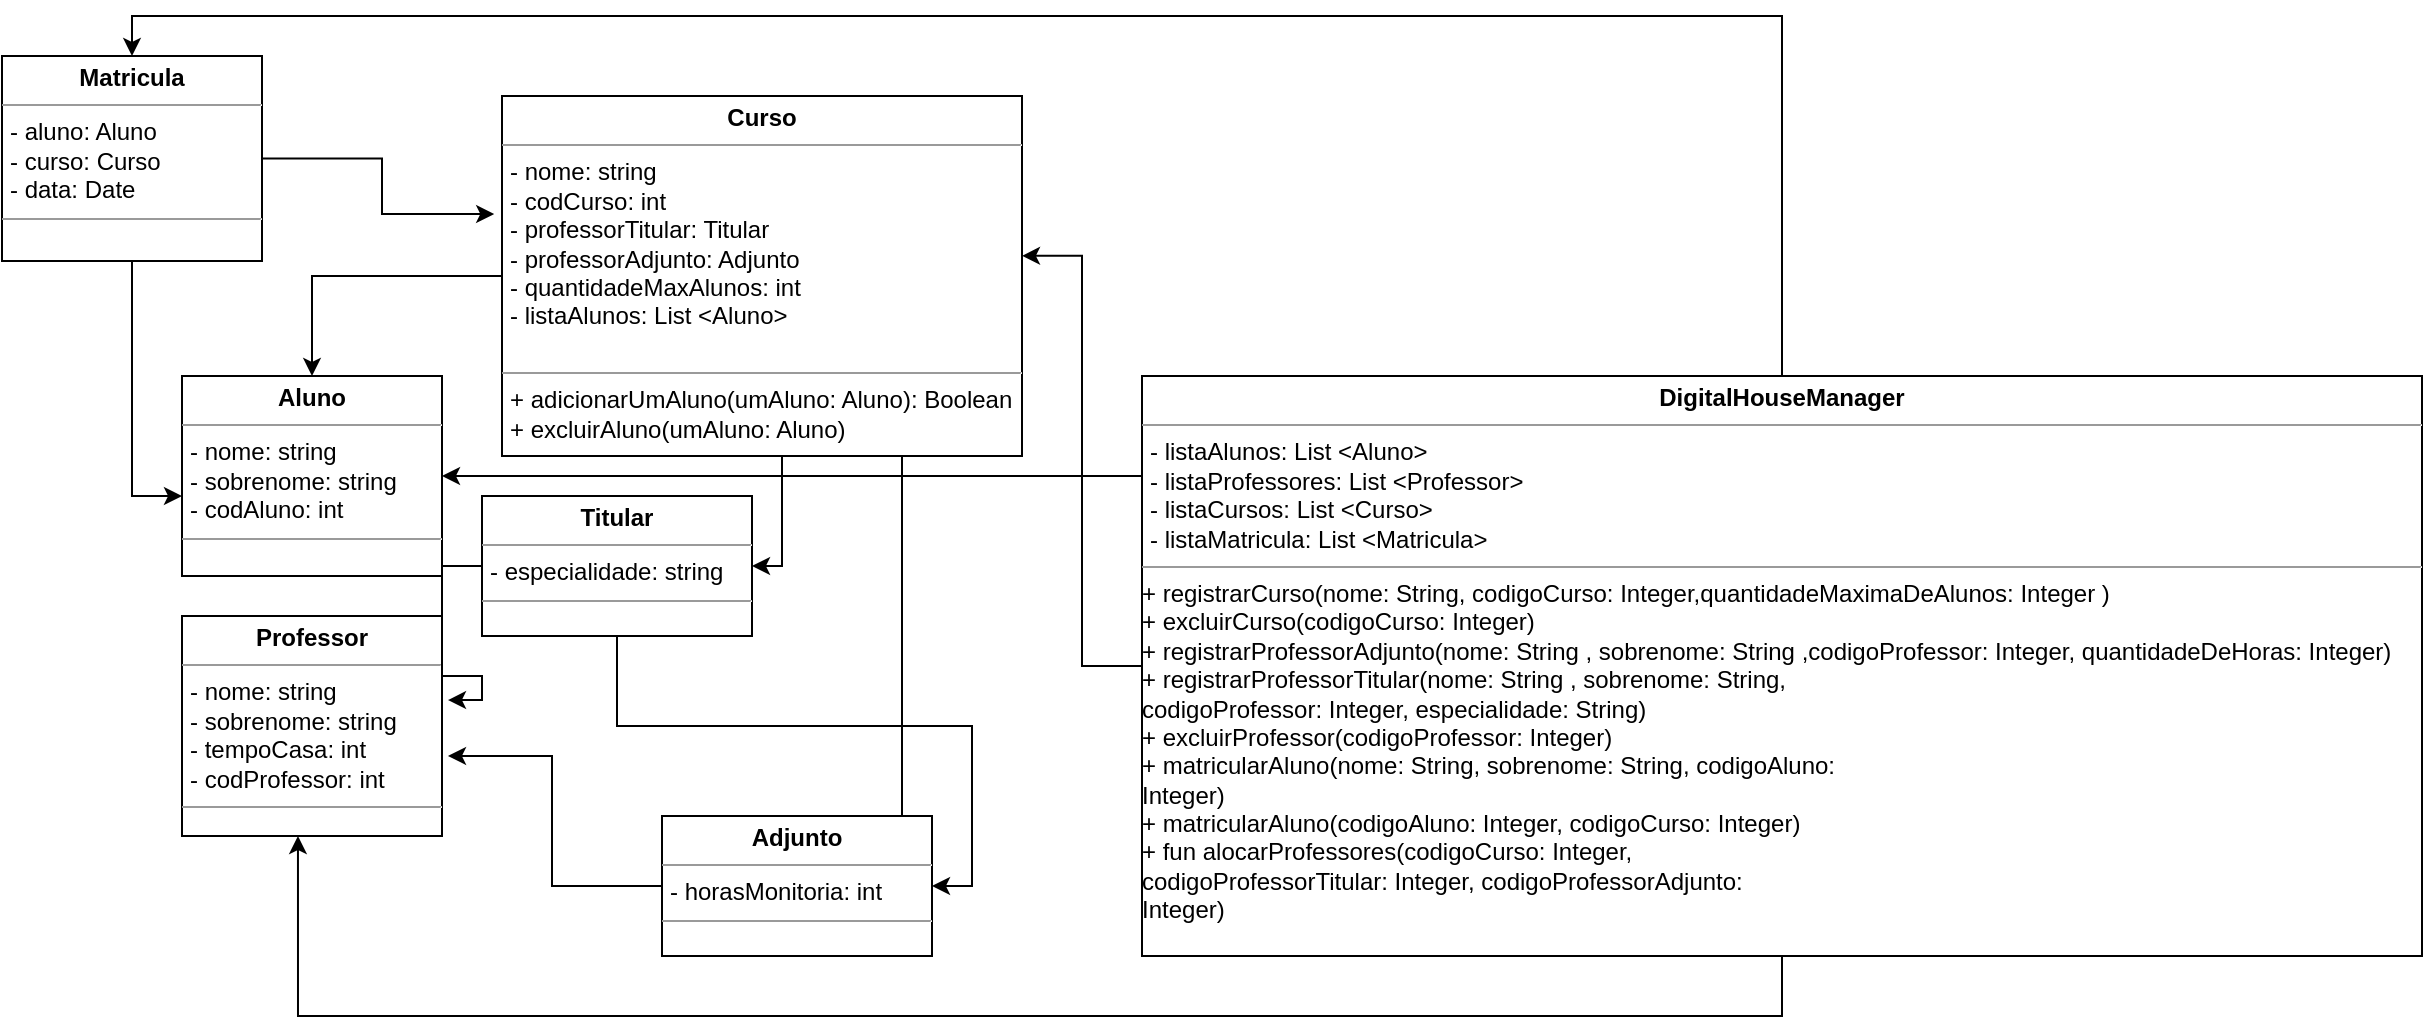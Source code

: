 <mxfile version="14.7.7" type="device"><diagram id="C5RBs43oDa-KdzZeNtuy" name="Page-1"><mxGraphModel dx="946" dy="525" grid="1" gridSize="10" guides="1" tooltips="1" connect="1" arrows="1" fold="1" page="1" pageScale="1" pageWidth="827" pageHeight="1169" math="0" shadow="0"><root><mxCell id="WIyWlLk6GJQsqaUBKTNV-0"/><mxCell id="WIyWlLk6GJQsqaUBKTNV-1" parent="WIyWlLk6GJQsqaUBKTNV-0"/><mxCell id="CK8BRnornK8-P-U7lT6b-1" value="&lt;p style=&quot;margin: 0px ; margin-top: 4px ; text-align: center&quot;&gt;&lt;b&gt;Aluno&lt;/b&gt;&lt;/p&gt;&lt;hr size=&quot;1&quot;&gt;&lt;p style=&quot;margin: 0px ; margin-left: 4px&quot;&gt;- nome: string&lt;/p&gt;&lt;p style=&quot;margin: 0px ; margin-left: 4px&quot;&gt;- sobrenome: string&lt;br&gt;&lt;/p&gt;&lt;p style=&quot;margin: 0px ; margin-left: 4px&quot;&gt;- codAluno: int&lt;/p&gt;&lt;hr size=&quot;1&quot;&gt;&lt;p style=&quot;margin: 0px ; margin-left: 4px&quot;&gt;&lt;br&gt;&lt;/p&gt;" style="verticalAlign=top;align=left;overflow=fill;fontSize=12;fontFamily=Helvetica;html=1;rounded=0;shadow=0;comic=0;labelBackgroundColor=none;strokeWidth=1" parent="WIyWlLk6GJQsqaUBKTNV-1" vertex="1"><mxGeometry x="370" y="370" width="130" height="100" as="geometry"/></mxCell><mxCell id="0NImq-tV_feNuXGjhn_x-0" style="edgeStyle=orthogonalEdgeStyle;rounded=0;orthogonalLoop=1;jettySize=auto;html=1;entryX=0.5;entryY=0;entryDx=0;entryDy=0;" edge="1" parent="WIyWlLk6GJQsqaUBKTNV-1" source="CK8BRnornK8-P-U7lT6b-2" target="CK8BRnornK8-P-U7lT6b-1"><mxGeometry relative="1" as="geometry"/></mxCell><mxCell id="0NImq-tV_feNuXGjhn_x-1" style="edgeStyle=orthogonalEdgeStyle;rounded=0;orthogonalLoop=1;jettySize=auto;html=1;" edge="1" parent="WIyWlLk6GJQsqaUBKTNV-1" source="CK8BRnornK8-P-U7lT6b-2" target="CK8BRnornK8-P-U7lT6b-7"><mxGeometry relative="1" as="geometry"><Array as="points"><mxPoint x="670" y="440"/><mxPoint x="670" y="440"/></Array></mxGeometry></mxCell><mxCell id="0NImq-tV_feNuXGjhn_x-2" style="edgeStyle=orthogonalEdgeStyle;rounded=0;orthogonalLoop=1;jettySize=auto;html=1;entryX=1;entryY=0.5;entryDx=0;entryDy=0;startArrow=none;" edge="1" parent="WIyWlLk6GJQsqaUBKTNV-1" source="CK8BRnornK8-P-U7lT6b-7" target="CK8BRnornK8-P-U7lT6b-8"><mxGeometry relative="1" as="geometry"/></mxCell><mxCell id="0NImq-tV_feNuXGjhn_x-9" style="edgeStyle=orthogonalEdgeStyle;rounded=0;orthogonalLoop=1;jettySize=auto;html=1;entryX=1;entryY=0.75;entryDx=0;entryDy=0;" edge="1" parent="WIyWlLk6GJQsqaUBKTNV-1" source="CK8BRnornK8-P-U7lT6b-2" target="CK8BRnornK8-P-U7lT6b-8"><mxGeometry relative="1" as="geometry"><Array as="points"><mxPoint x="730" y="643"/></Array></mxGeometry></mxCell><mxCell id="CK8BRnornK8-P-U7lT6b-2" value="&lt;p style=&quot;margin: 0px ; margin-top: 4px ; text-align: center&quot;&gt;&lt;b&gt;Curso&lt;/b&gt;&lt;/p&gt;&lt;hr size=&quot;1&quot;&gt;&lt;p style=&quot;margin: 0px ; margin-left: 4px&quot;&gt;- nome: string&lt;/p&gt;&lt;p style=&quot;margin: 0px ; margin-left: 4px&quot;&gt;- codCurso: int&lt;/p&gt;&lt;p style=&quot;margin: 0px ; margin-left: 4px&quot;&gt;- professorTitular: Titular&lt;/p&gt;&lt;p style=&quot;margin: 0px ; margin-left: 4px&quot;&gt;- professorAdjunto: Adjunto&lt;/p&gt;&lt;p style=&quot;margin: 0px ; margin-left: 4px&quot;&gt;- quantidadeMaxAlunos: int&lt;/p&gt;&lt;p style=&quot;margin: 0px ; margin-left: 4px&quot;&gt;- listaAlunos: List &amp;lt;Aluno&amp;gt;&lt;/p&gt;&lt;p style=&quot;margin: 0px ; margin-left: 4px&quot;&gt;&lt;br&gt;&lt;/p&gt;&lt;hr size=&quot;1&quot;&gt;&lt;p style=&quot;margin: 0px ; margin-left: 4px&quot;&gt;+ adicionarUmAluno(umAluno: Aluno): Boolean&lt;br&gt;+ excluirAluno(umAluno: Aluno)&lt;br&gt;&lt;/p&gt;" style="verticalAlign=top;align=left;overflow=fill;fontSize=12;fontFamily=Helvetica;html=1;rounded=0;shadow=0;comic=0;labelBackgroundColor=none;strokeWidth=1" parent="WIyWlLk6GJQsqaUBKTNV-1" vertex="1"><mxGeometry x="530" y="230" width="260" height="180" as="geometry"/></mxCell><mxCell id="CK8BRnornK8-P-U7lT6b-4" value="&lt;p style=&quot;margin: 0px ; margin-top: 4px ; text-align: center&quot;&gt;&lt;b&gt;Professor&lt;/b&gt;&lt;/p&gt;&lt;hr size=&quot;1&quot;&gt;&lt;p style=&quot;margin: 0px ; margin-left: 4px&quot;&gt;- nome: string&lt;/p&gt;&lt;p style=&quot;margin: 0px ; margin-left: 4px&quot;&gt;- sobrenome: string&lt;/p&gt;&lt;p style=&quot;margin: 0px ; margin-left: 4px&quot;&gt;- tempoCasa: int&lt;/p&gt;&lt;p style=&quot;margin: 0px ; margin-left: 4px&quot;&gt;- codProfessor: int&lt;/p&gt;&lt;hr size=&quot;1&quot;&gt;&lt;p style=&quot;margin: 0px ; margin-left: 4px&quot;&gt;&lt;br&gt;&lt;/p&gt;&lt;p style=&quot;margin: 0px ; margin-left: 4px&quot;&gt;&lt;span&gt;&lt;br&gt;&lt;/span&gt;&lt;/p&gt;" style="verticalAlign=top;align=left;overflow=fill;fontSize=12;fontFamily=Helvetica;html=1;rounded=0;shadow=0;comic=0;labelBackgroundColor=none;strokeWidth=1" parent="WIyWlLk6GJQsqaUBKTNV-1" vertex="1"><mxGeometry x="370" y="490" width="130" height="110" as="geometry"/></mxCell><mxCell id="CK8BRnornK8-P-U7lT6b-16" style="edgeStyle=orthogonalEdgeStyle;rounded=0;orthogonalLoop=1;jettySize=auto;html=1;exitX=0;exitY=0.5;exitDx=0;exitDy=0;entryX=1.023;entryY=0.382;entryDx=0;entryDy=0;entryPerimeter=0;" parent="WIyWlLk6GJQsqaUBKTNV-1" source="CK8BRnornK8-P-U7lT6b-7" target="CK8BRnornK8-P-U7lT6b-4" edge="1"><mxGeometry relative="1" as="geometry"/></mxCell><mxCell id="CK8BRnornK8-P-U7lT6b-17" style="edgeStyle=orthogonalEdgeStyle;rounded=0;orthogonalLoop=1;jettySize=auto;html=1;exitX=0;exitY=0.5;exitDx=0;exitDy=0;entryX=1.023;entryY=0.636;entryDx=0;entryDy=0;entryPerimeter=0;" parent="WIyWlLk6GJQsqaUBKTNV-1" source="CK8BRnornK8-P-U7lT6b-8" target="CK8BRnornK8-P-U7lT6b-4" edge="1"><mxGeometry relative="1" as="geometry"/></mxCell><mxCell id="CK8BRnornK8-P-U7lT6b-8" value="&lt;p style=&quot;margin: 0px ; margin-top: 4px ; text-align: center&quot;&gt;&lt;b&gt;Adjunto&lt;/b&gt;&lt;/p&gt;&lt;hr size=&quot;1&quot;&gt;&lt;p style=&quot;margin: 0px ; margin-left: 4px&quot;&gt;- horasMonitoria: int&lt;/p&gt;&lt;hr size=&quot;1&quot;&gt;&lt;p style=&quot;margin: 0px ; margin-left: 4px&quot;&gt;&lt;br&gt;&lt;/p&gt;" style="verticalAlign=top;align=left;overflow=fill;fontSize=12;fontFamily=Helvetica;html=1;rounded=0;shadow=0;comic=0;labelBackgroundColor=none;strokeWidth=1" parent="WIyWlLk6GJQsqaUBKTNV-1" vertex="1"><mxGeometry x="610" y="590" width="135" height="70" as="geometry"/></mxCell><mxCell id="0NImq-tV_feNuXGjhn_x-4" style="edgeStyle=orthogonalEdgeStyle;rounded=0;orthogonalLoop=1;jettySize=auto;html=1;entryX=-0.015;entryY=0.328;entryDx=0;entryDy=0;entryPerimeter=0;" edge="1" parent="WIyWlLk6GJQsqaUBKTNV-1" source="CK8BRnornK8-P-U7lT6b-12" target="CK8BRnornK8-P-U7lT6b-2"><mxGeometry relative="1" as="geometry"/></mxCell><mxCell id="0NImq-tV_feNuXGjhn_x-6" style="edgeStyle=orthogonalEdgeStyle;rounded=0;orthogonalLoop=1;jettySize=auto;html=1;entryX=0;entryY=0.6;entryDx=0;entryDy=0;entryPerimeter=0;" edge="1" parent="WIyWlLk6GJQsqaUBKTNV-1" source="CK8BRnornK8-P-U7lT6b-12" target="CK8BRnornK8-P-U7lT6b-1"><mxGeometry relative="1" as="geometry"/></mxCell><mxCell id="CK8BRnornK8-P-U7lT6b-12" value="&lt;p style=&quot;margin: 0px ; margin-top: 4px ; text-align: center&quot;&gt;&lt;b&gt;Matricula&lt;/b&gt;&lt;/p&gt;&lt;hr size=&quot;1&quot;&gt;&lt;p style=&quot;margin: 0px ; margin-left: 4px&quot;&gt;- aluno: Aluno&lt;br&gt;&lt;/p&gt;&lt;p style=&quot;margin: 0px ; margin-left: 4px&quot;&gt;- curso: Curso&lt;/p&gt;&lt;p style=&quot;margin: 0px ; margin-left: 4px&quot;&gt;- data: Date&lt;/p&gt;&lt;hr size=&quot;1&quot;&gt;&lt;p style=&quot;margin: 0px ; margin-left: 4px&quot;&gt;&lt;br&gt;&lt;/p&gt;" style="verticalAlign=top;align=left;overflow=fill;fontSize=12;fontFamily=Helvetica;html=1;rounded=0;shadow=0;comic=0;labelBackgroundColor=none;strokeWidth=1" parent="WIyWlLk6GJQsqaUBKTNV-1" vertex="1"><mxGeometry x="280" y="210" width="130" height="102.5" as="geometry"/></mxCell><mxCell id="0NImq-tV_feNuXGjhn_x-7" style="edgeStyle=orthogonalEdgeStyle;rounded=0;orthogonalLoop=1;jettySize=auto;html=1;" edge="1" parent="WIyWlLk6GJQsqaUBKTNV-1" source="CK8BRnornK8-P-U7lT6b-13" target="CK8BRnornK8-P-U7lT6b-1"><mxGeometry relative="1" as="geometry"><Array as="points"><mxPoint x="830" y="420"/><mxPoint x="830" y="420"/></Array></mxGeometry></mxCell><mxCell id="0NImq-tV_feNuXGjhn_x-8" style="edgeStyle=orthogonalEdgeStyle;rounded=0;orthogonalLoop=1;jettySize=auto;html=1;entryX=0.446;entryY=1;entryDx=0;entryDy=0;entryPerimeter=0;" edge="1" parent="WIyWlLk6GJQsqaUBKTNV-1" source="CK8BRnornK8-P-U7lT6b-13" target="CK8BRnornK8-P-U7lT6b-4"><mxGeometry relative="1" as="geometry"><Array as="points"><mxPoint x="1170" y="690"/><mxPoint x="428" y="690"/></Array></mxGeometry></mxCell><mxCell id="0NImq-tV_feNuXGjhn_x-10" style="edgeStyle=orthogonalEdgeStyle;rounded=0;orthogonalLoop=1;jettySize=auto;html=1;entryX=1;entryY=0.444;entryDx=0;entryDy=0;entryPerimeter=0;" edge="1" parent="WIyWlLk6GJQsqaUBKTNV-1" source="CK8BRnornK8-P-U7lT6b-13" target="CK8BRnornK8-P-U7lT6b-2"><mxGeometry relative="1" as="geometry"/></mxCell><mxCell id="0NImq-tV_feNuXGjhn_x-11" style="edgeStyle=orthogonalEdgeStyle;rounded=0;orthogonalLoop=1;jettySize=auto;html=1;entryX=0.5;entryY=0;entryDx=0;entryDy=0;" edge="1" parent="WIyWlLk6GJQsqaUBKTNV-1" source="CK8BRnornK8-P-U7lT6b-13" target="CK8BRnornK8-P-U7lT6b-12"><mxGeometry relative="1" as="geometry"><Array as="points"><mxPoint x="1170" y="190"/><mxPoint x="345" y="190"/></Array></mxGeometry></mxCell><mxCell id="CK8BRnornK8-P-U7lT6b-13" value="&lt;p style=&quot;margin: 0px ; margin-top: 4px ; text-align: center&quot;&gt;&lt;b&gt;DigitalHouseManager&lt;/b&gt;&lt;/p&gt;&lt;hr size=&quot;1&quot;&gt;&lt;p style=&quot;margin: 0px ; margin-left: 4px&quot;&gt;&lt;span&gt;- listaAlunos: List &amp;lt;Aluno&amp;gt;&lt;/span&gt;&lt;br&gt;&lt;/p&gt;&lt;p style=&quot;margin: 0px ; margin-left: 4px&quot;&gt;&lt;span&gt;- listaProfessores: List &amp;lt;Professor&amp;gt;&lt;/span&gt;&lt;/p&gt;&lt;p style=&quot;margin: 0px ; margin-left: 4px&quot;&gt;- listaCursos: List &amp;lt;Curso&amp;gt;&lt;br&gt;- listaMatricula: List &amp;lt;Matricula&amp;gt;&lt;/p&gt;&lt;hr size=&quot;1&quot;&gt;&lt;p style=&quot;margin: 0px ; margin-left: 4px&quot;&gt;&lt;/p&gt;+ registrarCurso(nome: String, codigoCurso: Integer,quantidadeMaximaDeAlunos: Integer )&lt;br&gt;+ excluirCurso(codigoCurso: Integer)&lt;br&gt;+ registrarProfessorAdjunto(nome: String , sobrenome: String ,codigoProfessor: Integer, quantidadeDeHoras: Integer)&lt;br&gt;+ registrarProfessorTitular(nome: String , sobrenome: String,&lt;br/&gt;codigoProfessor: Integer, especialidade: String)&lt;br&gt;+ excluirProfessor(codigoProfessor: Integer)&lt;br&gt;+ matricularAluno(nome: String, sobrenome: String, codigoAluno:&lt;br/&gt;Integer)&lt;br&gt;+ matricularAluno(codigoAluno: Integer, codigoCurso: Integer)&lt;br&gt;+ fun alocarProfessores(codigoCurso: Integer,&lt;br/&gt;codigoProfessorTitular: Integer, codigoProfessorAdjunto:&lt;br/&gt;Integer)&lt;br&gt;" style="verticalAlign=top;align=left;overflow=fill;fontSize=12;fontFamily=Helvetica;html=1;rounded=0;shadow=0;comic=0;labelBackgroundColor=none;strokeWidth=1" parent="WIyWlLk6GJQsqaUBKTNV-1" vertex="1"><mxGeometry x="850" y="370" width="640" height="290" as="geometry"/></mxCell><mxCell id="CK8BRnornK8-P-U7lT6b-7" value="&lt;p style=&quot;margin: 0px ; margin-top: 4px ; text-align: center&quot;&gt;&lt;b&gt;Titular&lt;/b&gt;&lt;/p&gt;&lt;hr size=&quot;1&quot;&gt;&lt;p style=&quot;margin: 0px ; margin-left: 4px&quot;&gt;&lt;span&gt;- especialidade: string&lt;/span&gt;&lt;/p&gt;&lt;hr size=&quot;1&quot;&gt;&lt;p style=&quot;margin: 0px ; margin-left: 4px&quot;&gt;&lt;br&gt;&lt;/p&gt;&lt;p style=&quot;margin: 0px ; margin-left: 4px&quot;&gt;&lt;span&gt;&lt;br&gt;&lt;/span&gt;&lt;/p&gt;" style="verticalAlign=top;align=left;overflow=fill;fontSize=12;fontFamily=Helvetica;html=1;rounded=0;shadow=0;comic=0;labelBackgroundColor=none;strokeWidth=1" parent="WIyWlLk6GJQsqaUBKTNV-1" vertex="1"><mxGeometry x="520" y="430" width="135" height="70" as="geometry"/></mxCell></root></mxGraphModel></diagram></mxfile>